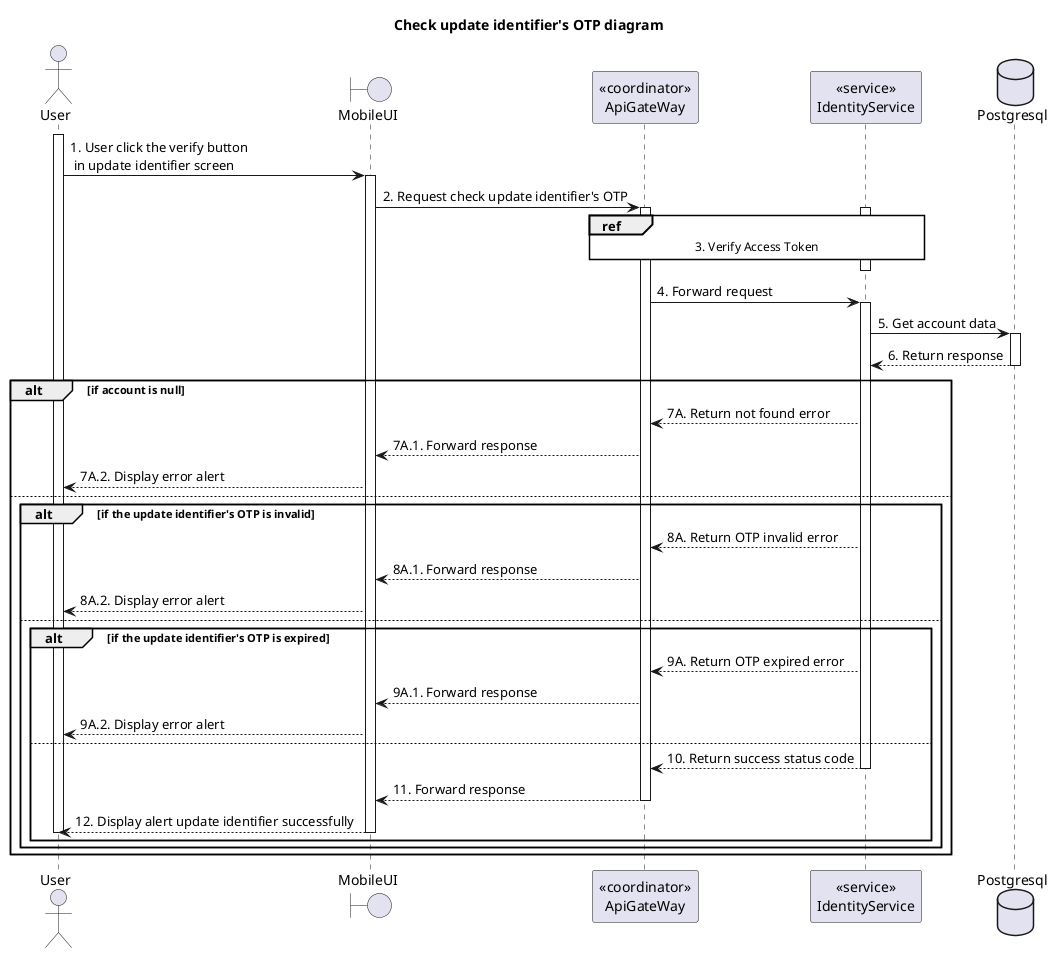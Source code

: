 @startuml Sequence
title "Check update identifier's OTP diagram"

<style>
  sequenceDiagram {
    reference {
      BackGroundColor white
    }
}
</style>

actor User

activate User

boundary MobileUI
participant "<<coordinator>>\nApiGateWay" as ApiGateway
participant "<<service>>\nIdentityService" as IdentityService
database Postgresql

User -> MobileUI ++: 1. User click the verify button\n in update identifier screen
MobileUI -> ApiGateway ++: 2. Request check update identifier's OTP

activate IdentityService
ref over ApiGateway, IdentityService: 3. Verify Access Token
ApiGateway -[hidden]-> IdentityService
deactivate IdentityService

ApiGateway -> IdentityService ++: 4. Forward request
IdentityService -> Postgresql ++: 5. Get account data
IdentityService <-- Postgresql --: 6. Return response

alt if account is null
  ApiGateway <-- IdentityService: 7A. Return not found error
  MobileUI <-- ApiGateway: 7A.1. Forward response
  User <-- MobileUI: 7A.2. Display error alert
else
  alt if the update identifier's OTP is invalid
    ApiGateway <-- IdentityService: 8A. Return OTP invalid error
    MobileUI <-- ApiGateway: 8A.1. Forward response
    User <-- MobileUI: 8A.2. Display error alert
  else
    alt if the update identifier's OTP is expired
      ApiGateway <-- IdentityService: 9A. Return OTP expired error
      MobileUI <-- ApiGateway: 9A.1. Forward response
      User <-- MobileUI: 9A.2. Display error alert
    else
      ApiGateway <-- IdentityService --: 10. Return success status code
      MobileUI <-- ApiGateway --: 11. Forward response
      User <-- MobileUI --: 12. Display alert update identifier successfully
      deactivate User
    end
  end
end

@enduml
